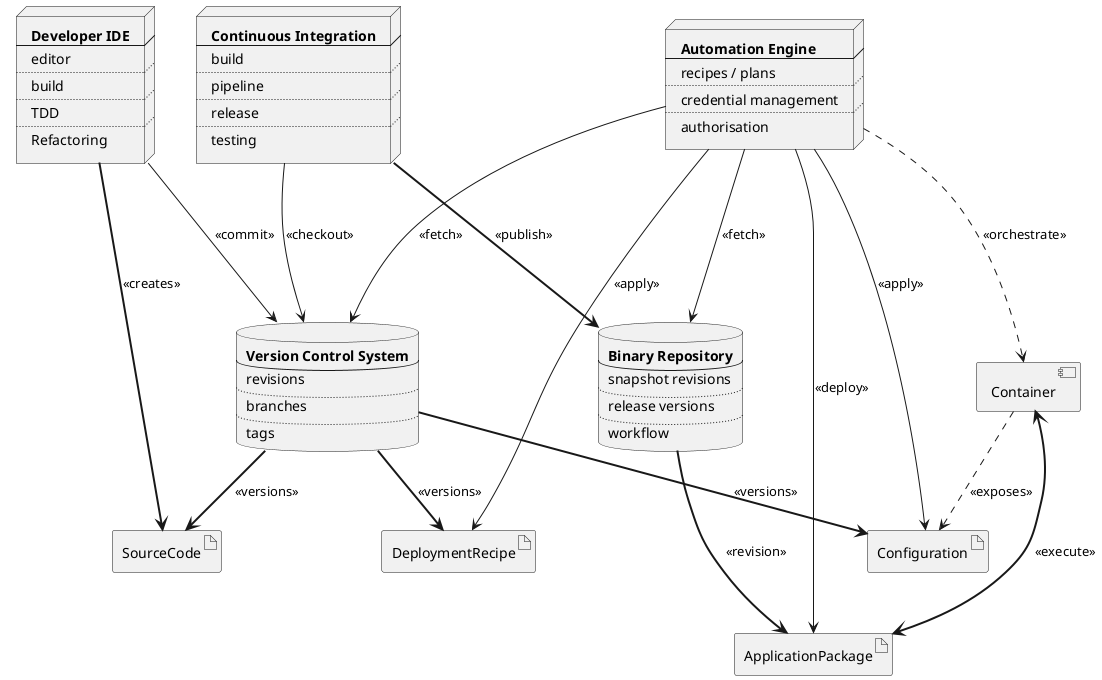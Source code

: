 @startuml

database VersionControlSystem [
<b>Version Control System
----
revisions
....
branches
....
tags
]
database BinaryRepository [
<b>Binary Repository
----
snapshot revisions
....
release versions
....
workflow
]

node DeveloperIDE [
<b>Developer IDE
----
editor
....
build
....
TDD
....
Refactoring
]

node ContinuousIntegration [
<b>Continuous Integration
----
build
....
pipeline
....
release
....
testing
]
node AutomationEngine [
<b>Automation Engine
----
recipes / plans
....
credential management
....
authorisation
]

[Container]

artifact SourceCode
artifact ApplicationPackage
artifact Configuration
artifact DeploymentRecipe
DeveloperIDE ==> SourceCode: <<creates>>
DeveloperIDE ---> VersionControlSystem: <<commit>>
ContinuousIntegration ---> VersionControlSystem: <<checkout>>
ContinuousIntegration ===> BinaryRepository: <<publish>>
VersionControlSystem ==> SourceCode: <<versions>>
VersionControlSystem ==> DeploymentRecipe: <<versions>>
VersionControlSystem =down=> Configuration: <<versions>>
BinaryRepository ===> ApplicationPackage: <<revision>>
AutomationEngine ...> Container: <<orchestrate>>
AutomationEngine ---> BinaryRepository: <<fetch>>
AutomationEngine ---> VersionControlSystem: <<fetch>>
AutomationEngine ---> DeploymentRecipe: <<apply>>
AutomationEngine ---> Configuration: <<apply>>
AutomationEngine ---> ApplicationPackage: <<deploy>>
Container ..> Configuration: <<exposes>>
Container <==> ApplicationPackage: <<execute>>

@enduml